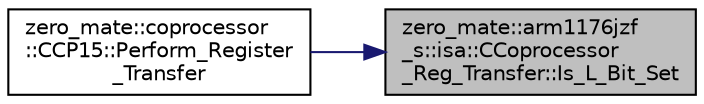 digraph "zero_mate::arm1176jzf_s::isa::CCoprocessor_Reg_Transfer::Is_L_Bit_Set"
{
 // LATEX_PDF_SIZE
  bgcolor="transparent";
  edge [fontname="Helvetica",fontsize="10",labelfontname="Helvetica",labelfontsize="10"];
  node [fontname="Helvetica",fontsize="10",shape=record];
  rankdir="RL";
  Node1 [label="zero_mate::arm1176jzf\l_s::isa::CCoprocessor\l_Reg_Transfer::Is_L_Bit_Set",height=0.2,width=0.4,color="black", fillcolor="grey75", style="filled", fontcolor="black",tooltip=" "];
  Node1 -> Node2 [dir="back",color="midnightblue",fontsize="10",style="solid",fontname="Helvetica"];
  Node2 [label="zero_mate::coprocessor\l::CCP15::Perform_Register\l_Transfer",height=0.2,width=0.4,color="black",URL="$classzero__mate_1_1coprocessor_1_1CCP15.html#aa6e5433a8d6dd2203585c7cf9696a85e",tooltip=" "];
}
